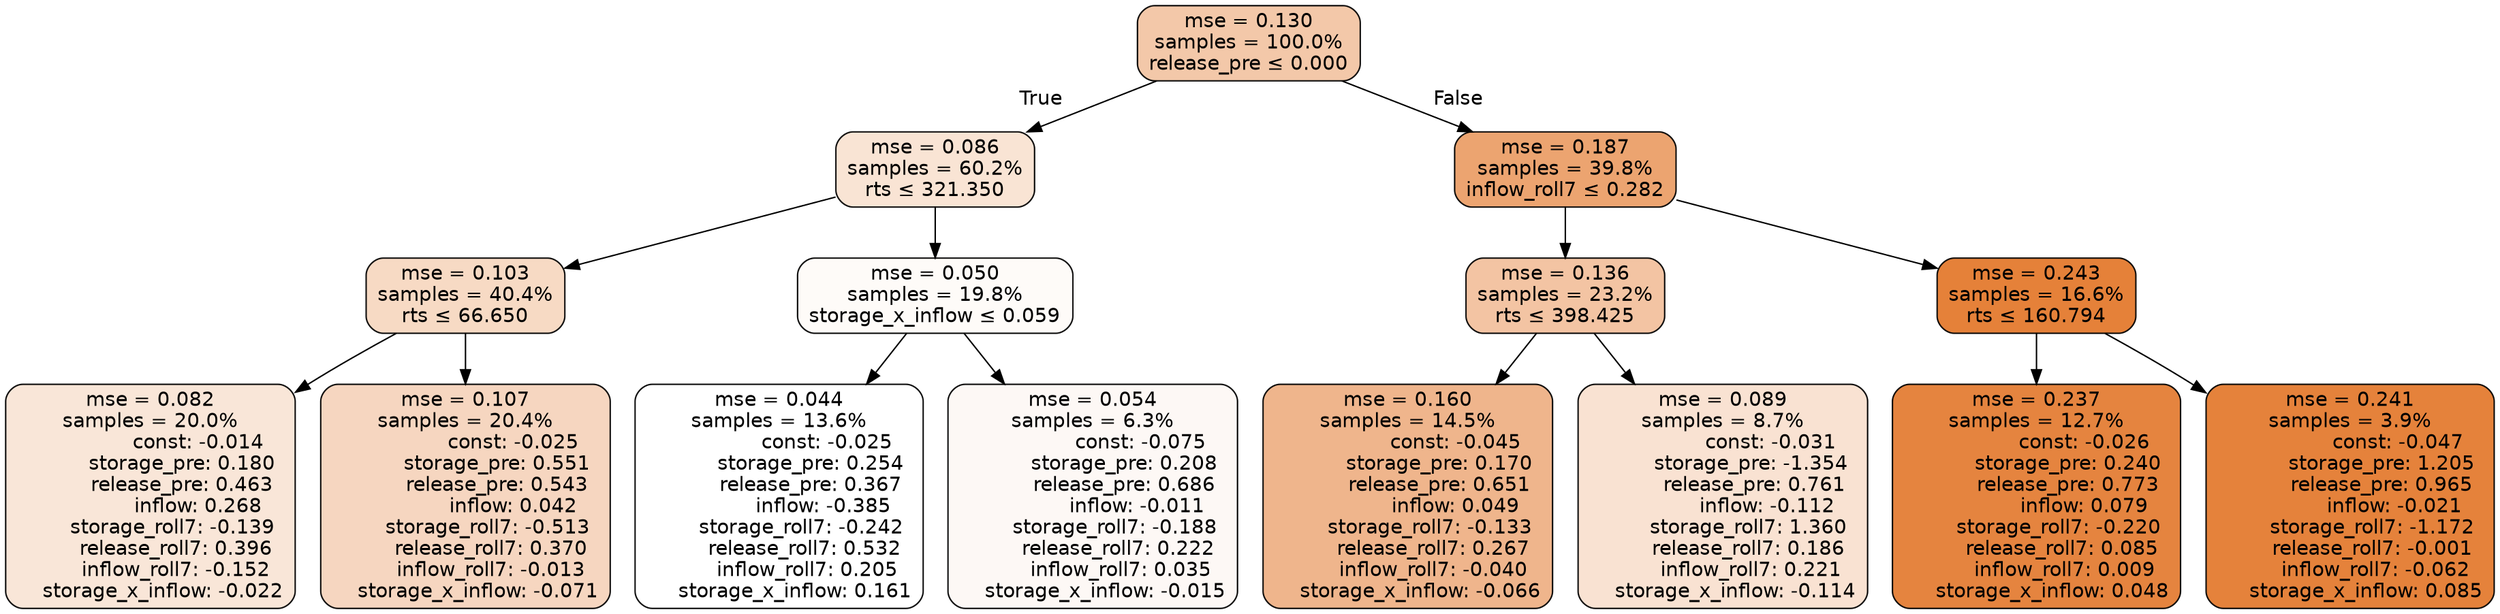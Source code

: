 digraph tree {
bgcolor="transparent"
node [shape=rectangle, style="filled, rounded", color="black", fontname=helvetica] ;
edge [fontname=helvetica] ;
	"0" [label="mse = 0.130
samples = 100.0%
release_pre &le; 0.000", fillcolor="#f3c8a9"]
	"1" [label="mse = 0.086
samples = 60.2%
rts &le; 321.350", fillcolor="#f9e4d4"]
	"2" [label="mse = 0.103
samples = 40.4%
rts &le; 66.650", fillcolor="#f7dac4"]
	"3" [label="mse = 0.082
samples = 20.0%
               const: -0.014
          storage_pre: 0.180
          release_pre: 0.463
               inflow: 0.268
       storage_roll7: -0.139
        release_roll7: 0.396
        inflow_roll7: -0.152
    storage_x_inflow: -0.022", fillcolor="#f9e6d8"]
	"4" [label="mse = 0.107
samples = 20.4%
               const: -0.025
          storage_pre: 0.551
          release_pre: 0.543
               inflow: 0.042
       storage_roll7: -0.513
        release_roll7: 0.370
        inflow_roll7: -0.013
    storage_x_inflow: -0.071", fillcolor="#f6d6c0"]
	"5" [label="mse = 0.050
samples = 19.8%
storage_x_inflow &le; 0.059", fillcolor="#fefbf8"]
	"6" [label="mse = 0.044
samples = 13.6%
               const: -0.025
          storage_pre: 0.254
          release_pre: 0.367
              inflow: -0.385
       storage_roll7: -0.242
        release_roll7: 0.532
         inflow_roll7: 0.205
     storage_x_inflow: 0.161", fillcolor="#ffffff"]
	"7" [label="mse = 0.054
samples = 6.3%
               const: -0.075
          storage_pre: 0.208
          release_pre: 0.686
              inflow: -0.011
       storage_roll7: -0.188
        release_roll7: 0.222
         inflow_roll7: 0.035
    storage_x_inflow: -0.015", fillcolor="#fdf8f5"]
	"8" [label="mse = 0.187
samples = 39.8%
inflow_roll7 &le; 0.282", fillcolor="#eca470"]
	"9" [label="mse = 0.136
samples = 23.2%
rts &le; 398.425", fillcolor="#f3c4a3"]
	"10" [label="mse = 0.160
samples = 14.5%
               const: -0.045
          storage_pre: 0.170
          release_pre: 0.651
               inflow: 0.049
       storage_roll7: -0.133
        release_roll7: 0.267
        inflow_roll7: -0.040
    storage_x_inflow: -0.066", fillcolor="#efb58c"]
	"11" [label="mse = 0.089
samples = 8.7%
               const: -0.031
         storage_pre: -1.354
          release_pre: 0.761
              inflow: -0.112
        storage_roll7: 1.360
        release_roll7: 0.186
         inflow_roll7: 0.221
    storage_x_inflow: -0.114", fillcolor="#f9e2d2"]
	"12" [label="mse = 0.243
samples = 16.6%
rts &le; 160.794", fillcolor="#e58139"]
	"13" [label="mse = 0.237
samples = 12.7%
               const: -0.026
          storage_pre: 0.240
          release_pre: 0.773
               inflow: 0.079
       storage_roll7: -0.220
        release_roll7: 0.085
         inflow_roll7: 0.009
     storage_x_inflow: 0.048", fillcolor="#e5843f"]
	"14" [label="mse = 0.241
samples = 3.9%
               const: -0.047
          storage_pre: 1.205
          release_pre: 0.965
              inflow: -0.021
       storage_roll7: -1.172
       release_roll7: -0.001
        inflow_roll7: -0.062
     storage_x_inflow: 0.085", fillcolor="#e5823b"]

	"0" -> "1" [labeldistance=2.5, labelangle=45, headlabel="True"]
	"1" -> "2"
	"2" -> "3"
	"2" -> "4"
	"1" -> "5"
	"5" -> "6"
	"5" -> "7"
	"0" -> "8" [labeldistance=2.5, labelangle=-45, headlabel="False"]
	"8" -> "9"
	"9" -> "10"
	"9" -> "11"
	"8" -> "12"
	"12" -> "13"
	"12" -> "14"
}